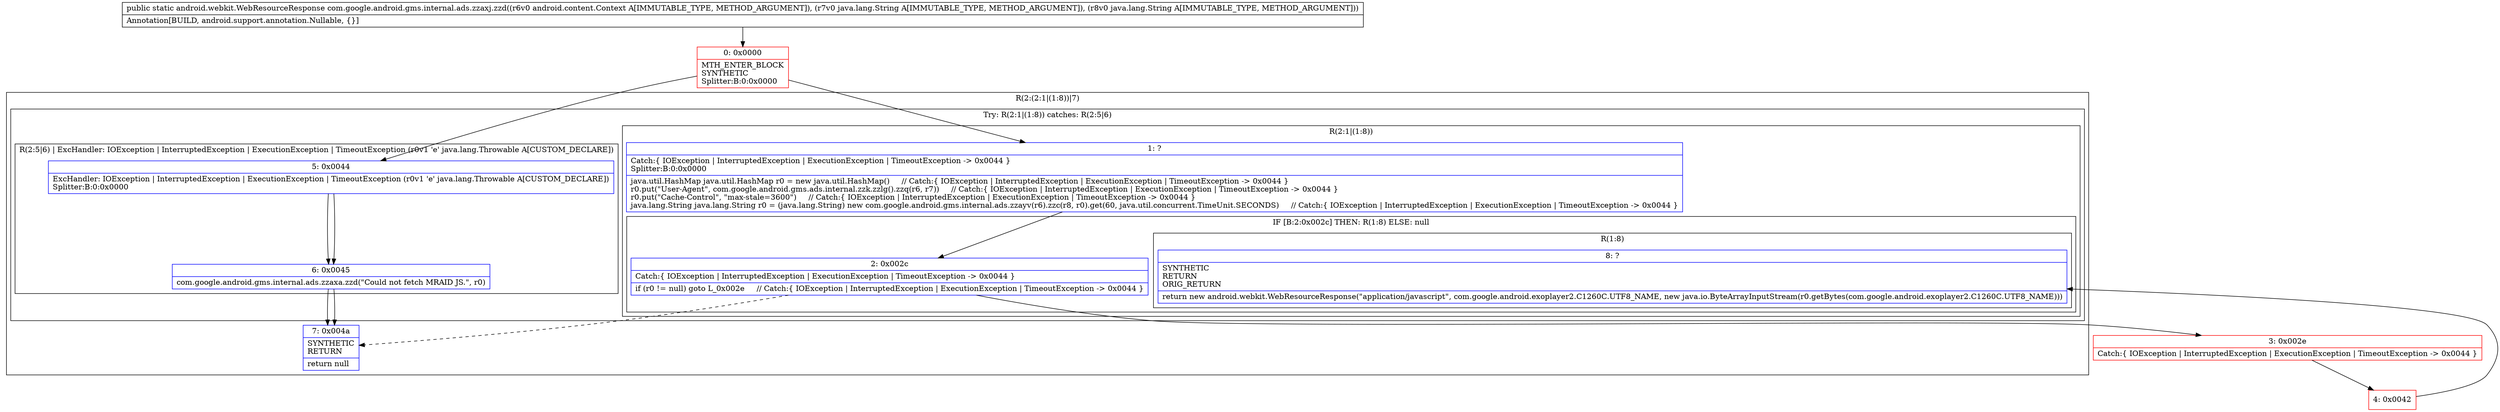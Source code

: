digraph "CFG forcom.google.android.gms.internal.ads.zzaxj.zzd(Landroid\/content\/Context;Ljava\/lang\/String;Ljava\/lang\/String;)Landroid\/webkit\/WebResourceResponse;" {
subgraph cluster_Region_431328393 {
label = "R(2:(2:1|(1:8))|7)";
node [shape=record,color=blue];
subgraph cluster_TryCatchRegion_2046984839 {
label = "Try: R(2:1|(1:8)) catches: R(2:5|6)";
node [shape=record,color=blue];
subgraph cluster_Region_565847187 {
label = "R(2:1|(1:8))";
node [shape=record,color=blue];
Node_1 [shape=record,label="{1\:\ ?|Catch:\{ IOException \| InterruptedException \| ExecutionException \| TimeoutException \-\> 0x0044 \}\lSplitter:B:0:0x0000\l|java.util.HashMap java.util.HashMap r0 = new java.util.HashMap()     \/\/ Catch:\{ IOException \| InterruptedException \| ExecutionException \| TimeoutException \-\> 0x0044 \}\lr0.put(\"User\-Agent\", com.google.android.gms.ads.internal.zzk.zzlg().zzq(r6, r7))     \/\/ Catch:\{ IOException \| InterruptedException \| ExecutionException \| TimeoutException \-\> 0x0044 \}\lr0.put(\"Cache\-Control\", \"max\-stale=3600\")     \/\/ Catch:\{ IOException \| InterruptedException \| ExecutionException \| TimeoutException \-\> 0x0044 \}\ljava.lang.String java.lang.String r0 = (java.lang.String) new com.google.android.gms.internal.ads.zzayv(r6).zzc(r8, r0).get(60, java.util.concurrent.TimeUnit.SECONDS)     \/\/ Catch:\{ IOException \| InterruptedException \| ExecutionException \| TimeoutException \-\> 0x0044 \}\l}"];
subgraph cluster_IfRegion_2109544535 {
label = "IF [B:2:0x002c] THEN: R(1:8) ELSE: null";
node [shape=record,color=blue];
Node_2 [shape=record,label="{2\:\ 0x002c|Catch:\{ IOException \| InterruptedException \| ExecutionException \| TimeoutException \-\> 0x0044 \}\l|if (r0 != null) goto L_0x002e     \/\/ Catch:\{ IOException \| InterruptedException \| ExecutionException \| TimeoutException \-\> 0x0044 \}\l}"];
subgraph cluster_Region_704837912 {
label = "R(1:8)";
node [shape=record,color=blue];
Node_8 [shape=record,label="{8\:\ ?|SYNTHETIC\lRETURN\lORIG_RETURN\l|return new android.webkit.WebResourceResponse(\"application\/javascript\", com.google.android.exoplayer2.C1260C.UTF8_NAME, new java.io.ByteArrayInputStream(r0.getBytes(com.google.android.exoplayer2.C1260C.UTF8_NAME)))\l}"];
}
}
}
subgraph cluster_Region_1138589844 {
label = "R(2:5|6) | ExcHandler: IOException \| InterruptedException \| ExecutionException \| TimeoutException (r0v1 'e' java.lang.Throwable A[CUSTOM_DECLARE])\l";
node [shape=record,color=blue];
Node_5 [shape=record,label="{5\:\ 0x0044|ExcHandler: IOException \| InterruptedException \| ExecutionException \| TimeoutException (r0v1 'e' java.lang.Throwable A[CUSTOM_DECLARE])\lSplitter:B:0:0x0000\l}"];
Node_6 [shape=record,label="{6\:\ 0x0045|com.google.android.gms.internal.ads.zzaxa.zzd(\"Could not fetch MRAID JS.\", r0)\l}"];
}
}
Node_7 [shape=record,label="{7\:\ 0x004a|SYNTHETIC\lRETURN\l|return null\l}"];
}
subgraph cluster_Region_1138589844 {
label = "R(2:5|6) | ExcHandler: IOException \| InterruptedException \| ExecutionException \| TimeoutException (r0v1 'e' java.lang.Throwable A[CUSTOM_DECLARE])\l";
node [shape=record,color=blue];
Node_5 [shape=record,label="{5\:\ 0x0044|ExcHandler: IOException \| InterruptedException \| ExecutionException \| TimeoutException (r0v1 'e' java.lang.Throwable A[CUSTOM_DECLARE])\lSplitter:B:0:0x0000\l}"];
Node_6 [shape=record,label="{6\:\ 0x0045|com.google.android.gms.internal.ads.zzaxa.zzd(\"Could not fetch MRAID JS.\", r0)\l}"];
}
Node_0 [shape=record,color=red,label="{0\:\ 0x0000|MTH_ENTER_BLOCK\lSYNTHETIC\lSplitter:B:0:0x0000\l}"];
Node_3 [shape=record,color=red,label="{3\:\ 0x002e|Catch:\{ IOException \| InterruptedException \| ExecutionException \| TimeoutException \-\> 0x0044 \}\l}"];
Node_4 [shape=record,color=red,label="{4\:\ 0x0042}"];
MethodNode[shape=record,label="{public static android.webkit.WebResourceResponse com.google.android.gms.internal.ads.zzaxj.zzd((r6v0 android.content.Context A[IMMUTABLE_TYPE, METHOD_ARGUMENT]), (r7v0 java.lang.String A[IMMUTABLE_TYPE, METHOD_ARGUMENT]), (r8v0 java.lang.String A[IMMUTABLE_TYPE, METHOD_ARGUMENT]))  | Annotation[BUILD, android.support.annotation.Nullable, \{\}]\l}"];
MethodNode -> Node_0;
Node_1 -> Node_2;
Node_2 -> Node_3;
Node_2 -> Node_7[style=dashed];
Node_5 -> Node_6;
Node_6 -> Node_7;
Node_5 -> Node_6;
Node_6 -> Node_7;
Node_0 -> Node_1;
Node_0 -> Node_5;
Node_3 -> Node_4;
Node_4 -> Node_8;
}

